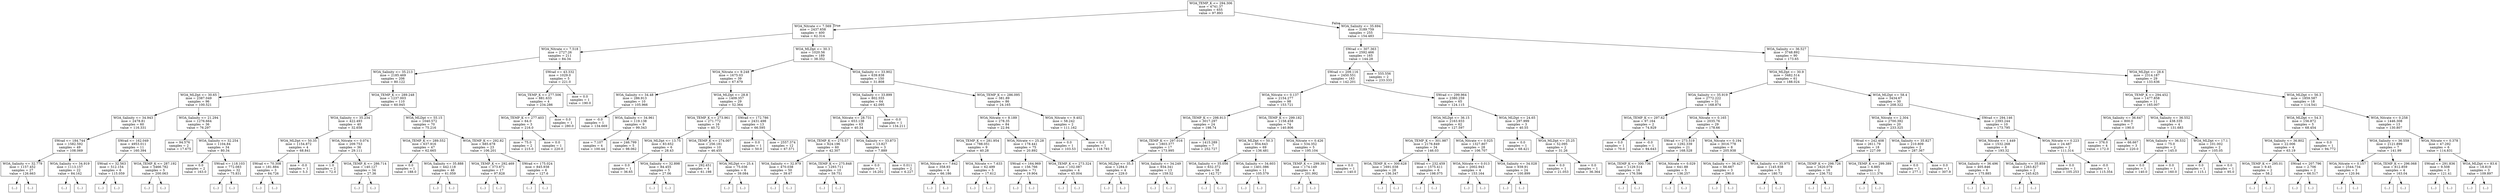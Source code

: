 digraph Tree {
node [shape=box] ;
0 [label="WOA_TEMP_K <= 294.306\nmse = 4741.37\nsamples = 655\nvalue = 97.893"] ;
1 [label="WOA_Nitrate <= 7.569\nmse = 2437.658\nsamples = 400\nvalue = 62.314"] ;
0 -> 1 [labeldistance=2.5, labelangle=45, headlabel="True"] ;
2 [label="WOA_Nitrate <= 7.518\nmse = 2727.26\nsamples = 211\nvalue = 84.34"] ;
1 -> 2 ;
3 [label="WOA_Salinity <= 35.213\nmse = 2185.469\nsamples = 206\nvalue = 80.122"] ;
2 -> 3 ;
4 [label="WOA_MLDpt <= 30.65\nmse = 2387.049\nsamples = 96\nvalue = 100.521"] ;
3 -> 4 ;
5 [label="WOA_Salinity <= 34.943\nmse = 2478.81\nsamples = 60\nvalue = 116.331"] ;
4 -> 5 ;
6 [label="SWrad <= 184.744\nmse = 1582.592\nsamples = 49\nvalue = 108.069"] ;
5 -> 6 ;
7 [label="WOA_Salinity <= 32.779\nmse = 1157.452\nsamples = 27\nvalue = 126.663"] ;
6 -> 7 ;
8 [label="(...)"] ;
7 -> 8 ;
31 [label="(...)"] ;
7 -> 31 ;
56 [label="WOA_Salinity <= 34.919\nmse = 1113.157\nsamples = 22\nvalue = 84.162"] ;
6 -> 56 ;
57 [label="(...)"] ;
56 -> 57 ;
92 [label="(...)"] ;
56 -> 92 ;
95 [label="SWrad <= 162.049\nmse = 4953.011\nsamples = 11\nvalue = 160.394"] ;
5 -> 95 ;
96 [label="SWrad <= 32.563\nmse = 512.154\nsamples = 6\nvalue = 115.059"] ;
95 -> 96 ;
97 [label="(...)"] ;
96 -> 97 ;
98 [label="(...)"] ;
96 -> 98 ;
103 [label="WOA_TEMP_K <= 287.192\nmse = 5466.782\nsamples = 5\nvalue = 200.063"] ;
95 -> 103 ;
104 [label="(...)"] ;
103 -> 104 ;
105 [label="(...)"] ;
103 -> 105 ;
112 [label="WOA_Salinity <= 21.294\nmse = 1276.664\nsamples = 36\nvalue = 76.297"] ;
4 -> 112 ;
113 [label="mse = 94.576\nsamples = 2\nvalue = 17.675"] ;
112 -> 113 ;
114 [label="WOA_Salinity <= 32.254\nmse = 1104.84\nsamples = 34\nvalue = 80.34"] ;
112 -> 114 ;
115 [label="mse = 0.0\nsamples = 2\nvalue = 163.0"] ;
114 -> 115 ;
116 [label="SWrad <= 118.103\nmse = 772.083\nsamples = 32\nvalue = 75.831"] ;
114 -> 116 ;
117 [label="(...)"] ;
116 -> 117 ;
148 [label="(...)"] ;
116 -> 148 ;
171 [label="WOA_TEMP_K <= 289.248\nmse = 1237.003\nsamples = 110\nvalue = 60.945"] ;
3 -> 171 ;
172 [label="WOA_Salinity <= 35.234\nmse = 422.493\nsamples = 40\nvalue = 32.658"] ;
171 -> 172 ;
173 [label="WOA_MLDpt <= 50.35\nmse = 1154.872\nsamples = 4\nvalue = 68.841"] ;
172 -> 173 ;
174 [label="SWrad <= 70.308\nmse = 181.884\nsamples = 3\nvalue = 84.726"] ;
173 -> 174 ;
175 [label="(...)"] ;
174 -> 175 ;
176 [label="(...)"] ;
174 -> 176 ;
177 [label="mse = -0.0\nsamples = 1\nvalue = 5.3"] ;
173 -> 177 ;
178 [label="WOA_Nitrate <= 0.074\nmse = 209.753\nsamples = 36\nvalue = 29.111"] ;
172 -> 178 ;
179 [label="mse = 1.0\nsamples = 2\nvalue = 72.0"] ;
178 -> 179 ;
180 [label="WOA_TEMP_K <= 286.714\nmse = 140.127\nsamples = 34\nvalue = 27.36"] ;
178 -> 180 ;
181 [label="(...)"] ;
180 -> 181 ;
200 [label="(...)"] ;
180 -> 200 ;
219 [label="WOA_MLDpt <= 55.15\nmse = 1040.572\nsamples = 70\nvalue = 75.216"] ;
171 -> 219 ;
220 [label="WOA_TEMP_K <= 289.552\nmse = 637.916\nsamples = 47\nvalue = 62.665"] ;
219 -> 220 ;
221 [label="mse = 0.0\nsamples = 1\nvalue = 188.0"] ;
220 -> 221 ;
222 [label="WOA_Salinity <= 35.888\nmse = 442.118\nsamples = 46\nvalue = 61.059"] ;
220 -> 222 ;
223 [label="(...)"] ;
222 -> 223 ;
264 [label="(...)"] ;
222 -> 264 ;
301 [label="WOA_TEMP_K <= 292.82\nmse = 685.678\nsamples = 23\nvalue = 106.201"] ;
219 -> 301 ;
302 [label="WOA_TEMP_K <= 292.469\nmse = 373.671\nsamples = 17\nvalue = 97.828"] ;
301 -> 302 ;
303 [label="(...)"] ;
302 -> 303 ;
310 [label="(...)"] ;
302 -> 310 ;
321 [label="SWrad <= 175.024\nmse = 845.938\nsamples = 6\nvalue = 127.6"] ;
301 -> 321 ;
322 [label="(...)"] ;
321 -> 322 ;
327 [label="(...)"] ;
321 -> 327 ;
328 [label="SWrad <= 43.332\nmse = 1029.0\nsamples = 5\nvalue = 221.0"] ;
2 -> 328 ;
329 [label="WOA_TEMP_K <= 277.506\nmse = 881.633\nsamples = 4\nvalue = 234.286"] ;
328 -> 329 ;
330 [label="WOA_TEMP_K <= 277.403\nmse = 64.0\nsamples = 3\nvalue = 216.0"] ;
329 -> 330 ;
331 [label="mse = 75.0\nsamples = 2\nvalue = 215.0"] ;
330 -> 331 ;
332 [label="mse = 0.0\nsamples = 1\nvalue = 220.0"] ;
330 -> 332 ;
333 [label="mse = 0.0\nsamples = 1\nvalue = 280.0"] ;
329 -> 333 ;
334 [label="mse = 0.0\nsamples = 1\nvalue = 190.0"] ;
328 -> 334 ;
335 [label="WOA_MLDpt <= 30.3\nmse = 1020.56\nsamples = 189\nvalue = 38.352"] ;
1 -> 335 ;
336 [label="WOA_Nitrate <= 9.248\nmse = 1675.03\nsamples = 39\nvalue = 67.679"] ;
335 -> 336 ;
337 [label="WOA_Salinity <= 34.48\nmse = 286.913\nsamples = 10\nvalue = 105.966"] ;
336 -> 337 ;
338 [label="mse = -0.0\nsamples = 1\nvalue = 134.669"] ;
337 -> 338 ;
339 [label="WOA_Salinity <= 34.961\nmse = 119.138\nsamples = 9\nvalue = 99.343"] ;
337 -> 339 ;
340 [label="mse = 7.107\nsamples = 4\nvalue = 100.44"] ;
339 -> 340 ;
341 [label="mse = 246.799\nsamples = 5\nvalue = 98.062"] ;
339 -> 341 ;
342 [label="WOA_MLDpt <= 28.8\nmse = 1409.357\nsamples = 29\nvalue = 52.364"] ;
336 -> 342 ;
343 [label="WOA_TEMP_K <= 273.961\nmse = 271.772\nsamples = 16\nvalue = 40.72"] ;
342 -> 343 ;
344 [label="WOA_MLDpt <= 13.75\nmse = 83.652\nsamples = 6\nvalue = 28.43"] ;
343 -> 344 ;
345 [label="mse = 0.0\nsamples = 1\nvalue = 36.65"] ;
344 -> 345 ;
346 [label="WOA_Salinity <= 32.898\nmse = 84.455\nsamples = 5\nvalue = 27.06"] ;
344 -> 346 ;
347 [label="(...)"] ;
346 -> 347 ;
348 [label="(...)"] ;
346 -> 348 ;
349 [label="WOA_TEMP_K <= 274.007\nmse = 256.181\nsamples = 10\nvalue = 46.455"] ;
343 -> 349 ;
350 [label="mse = 292.451\nsamples = 4\nvalue = 61.198"] ;
349 -> 350 ;
351 [label="WOA_MLDpt <= 25.4\nmse = 75.036\nsamples = 6\nvalue = 39.084"] ;
349 -> 351 ;
352 [label="(...)"] ;
351 -> 352 ;
359 [label="(...)"] ;
351 -> 359 ;
360 [label="SWrad <= 172.786\nmse = 2431.498\nsamples = 13\nvalue = 66.595"] ;
342 -> 360 ;
361 [label="mse = 0.0\nsamples = 1\nvalue = 50.0"] ;
360 -> 361 ;
362 [label="mse = 2557.374\nsamples = 12\nvalue = 67.571"] ;
360 -> 362 ;
363 [label="WOA_Salinity <= 33.902\nmse = 639.838\nsamples = 150\nvalue = 31.808"] ;
335 -> 363 ;
364 [label="WOA_Salinity <= 33.899\nmse = 802.555\nsamples = 64\nvalue = 42.095"] ;
363 -> 364 ;
365 [label="WOA_Nitrate <= 28.731\nmse = 653.138\nsamples = 63\nvalue = 40.34"] ;
364 -> 365 ;
366 [label="WOA_TEMP_K <= 275.57\nmse = 624.196\nsamples = 60\nvalue = 42.307"] ;
365 -> 366 ;
367 [label="WOA_Salinity <= 32.979\nmse = 470.038\nsamples = 50\nvalue = 39.67"] ;
366 -> 367 ;
368 [label="(...)"] ;
367 -> 368 ;
371 [label="(...)"] ;
367 -> 371 ;
446 [label="WOA_TEMP_K <= 275.848\nmse = 1293.711\nsamples = 10\nvalue = 59.751"] ;
366 -> 446 ;
447 [label="(...)"] ;
446 -> 447 ;
448 [label="(...)"] ;
446 -> 448 ;
465 [label="WOA_Salinity <= 33.873\nmse = 13.827\nsamples = 3\nvalue = 7.889"] ;
365 -> 465 ;
466 [label="mse = 0.0\nsamples = 1\nvalue = 16.202"] ;
465 -> 466 ;
467 [label="mse = 0.011\nsamples = 2\nvalue = 6.227"] ;
465 -> 467 ;
468 [label="mse = -0.0\nsamples = 1\nvalue = 134.211"] ;
364 -> 468 ;
469 [label="WOA_TEMP_K <= 286.095\nmse = 381.89\nsamples = 86\nvalue = 24.165"] ;
363 -> 469 ;
470 [label="WOA_Nitrate <= 8.189\nmse = 278.35\nsamples = 84\nvalue = 22.94"] ;
469 -> 470 ;
471 [label="WOA_TEMP_K <= 281.954\nmse = 788.051\nsamples = 9\nvalue = 40.28"] ;
470 -> 471 ;
472 [label="WOA_Nitrate <= 7.642\nmse = 358.93\nsamples = 4\nvalue = 66.186"] ;
471 -> 472 ;
473 [label="(...)"] ;
472 -> 473 ;
476 [label="(...)"] ;
472 -> 476 ;
479 [label="WOA_Nitrate <= 7.633\nmse = 62.499\nsamples = 5\nvalue = 17.612"] ;
471 -> 479 ;
480 [label="(...)"] ;
479 -> 480 ;
481 [label="(...)"] ;
479 -> 481 ;
486 [label="WOA_Nitrate <= 25.28\nmse = 178.441\nsamples = 75\nvalue = 20.892"] ;
470 -> 486 ;
487 [label="SWrad <= 164.969\nmse = 156.766\nsamples = 71\nvalue = 19.904"] ;
486 -> 487 ;
488 [label="(...)"] ;
487 -> 488 ;
527 [label="(...)"] ;
487 -> 527 ;
580 [label="WOA_TEMP_K <= 273.324\nmse = 102.087\nsamples = 4\nvalue = 45.004"] ;
486 -> 580 ;
581 [label="(...)"] ;
580 -> 581 ;
584 [label="(...)"] ;
580 -> 584 ;
587 [label="WOA_Nitrate <= 9.402\nmse = 58.242\nsamples = 2\nvalue = 111.162"] ;
469 -> 587 ;
588 [label="mse = 0.0\nsamples = 1\nvalue = 103.53"] ;
587 -> 588 ;
589 [label="mse = 0.0\nsamples = 1\nvalue = 118.793"] ;
587 -> 589 ;
590 [label="WOA_Salinity <= 35.694\nmse = 3189.759\nsamples = 255\nvalue = 154.483"] ;
0 -> 590 [labeldistance=2.5, labelangle=-45, headlabel="False"] ;
591 [label="SWrad <= 307.363\nmse = 2592.466\nsamples = 165\nvalue = 144.28"] ;
590 -> 591 ;
592 [label="SWrad <= 209.116\nmse = 2450.551\nsamples = 163\nvalue = 142.201"] ;
591 -> 592 ;
593 [label="WOA_Nitrate <= 0.137\nmse = 2154.277\nsamples = 98\nvalue = 153.721"] ;
592 -> 593 ;
594 [label="WOA_TEMP_K <= 298.913\nmse = 3017.297\nsamples = 24\nvalue = 198.74"] ;
593 -> 594 ;
595 [label="WOA_TEMP_K <= 297.016\nmse = 1803.377\nsamples = 17\nvalue = 173.995"] ;
594 -> 595 ;
596 [label="WOA_MLDpt <= 35.3\nmse = 1284.0\nsamples = 4\nvalue = 229.0"] ;
595 -> 596 ;
597 [label="(...)"] ;
596 -> 597 ;
598 [label="(...)"] ;
596 -> 598 ;
599 [label="WOA_Salinity <= 34.249\nmse = 934.341\nsamples = 13\nvalue = 159.52"] ;
595 -> 599 ;
600 [label="(...)"] ;
599 -> 600 ;
605 [label="(...)"] ;
599 -> 605 ;
612 [label="mse = 1415.289\nsamples = 7\nvalue = 252.727"] ;
594 -> 612 ;
613 [label="WOA_TEMP_K <= 299.182\nmse = 1158.458\nsamples = 74\nvalue = 140.806"] ;
593 -> 613 ;
614 [label="WOA_MLDpt <= 50.3\nmse = 954.643\nsamples = 69\nvalue = 136.481"] ;
613 -> 614 ;
615 [label="WOA_Salinity <= 35.056\nmse = 632.372\nsamples = 58\nvalue = 142.727"] ;
614 -> 615 ;
616 [label="(...)"] ;
615 -> 616 ;
693 [label="(...)"] ;
615 -> 693 ;
694 [label="WOA_Salinity <= 34.603\nmse = 1401.086\nsamples = 11\nvalue = 105.579"] ;
614 -> 694 ;
695 [label="(...)"] ;
694 -> 695 ;
706 [label="(...)"] ;
694 -> 706 ;
707 [label="WOA_Nitrate <= 0.426\nmse = 534.352\nsamples = 5\nvalue = 195.104"] ;
613 -> 707 ;
708 [label="WOA_TEMP_K <= 299.391\nmse = 174.149\nsamples = 4\nvalue = 201.992"] ;
707 -> 708 ;
709 [label="(...)"] ;
708 -> 709 ;
710 [label="(...)"] ;
708 -> 710 ;
715 [label="mse = 0.0\nsamples = 1\nvalue = 140.0"] ;
707 -> 715 ;
716 [label="SWrad <= 299.964\nmse = 2380.259\nsamples = 65\nvalue = 124.115"] ;
592 -> 716 ;
717 [label="WOA_MLDpt <= 36.15\nmse = 2163.933\nsamples = 62\nvalue = 127.597"] ;
716 -> 717 ;
718 [label="WOA_TEMP_K <= 301.987\nmse = 2176.849\nsamples = 34\nvalue = 146.03"] ;
717 -> 718 ;
719 [label="WOA_TEMP_K <= 300.628\nmse = 1691.038\nsamples = 28\nvalue = 136.347"] ;
718 -> 719 ;
720 [label="(...)"] ;
719 -> 720 ;
757 [label="(...)"] ;
719 -> 757 ;
774 [label="SWrad <= 232.459\nmse = 1575.411\nsamples = 6\nvalue = 198.075"] ;
718 -> 774 ;
775 [label="(...)"] ;
774 -> 775 ;
778 [label="(...)"] ;
774 -> 778 ;
783 [label="WOA_Nitrate <= 0.025\nmse = 1327.807\nsamples = 28\nvalue = 106.707"] ;
717 -> 783 ;
784 [label="WOA_Nitrate <= 0.013\nmse = 2002.943\nsamples = 4\nvalue = 153.164"] ;
783 -> 784 ;
785 [label="(...)"] ;
784 -> 785 ;
788 [label="(...)"] ;
784 -> 788 ;
791 [label="WOA_Salinity <= 34.028\nmse = 939.91\nsamples = 24\nvalue = 100.899"] ;
783 -> 791 ;
792 [label="(...)"] ;
791 -> 792 ;
793 [label="(...)"] ;
791 -> 793 ;
836 [label="WOA_MLDpt <= 24.65\nmse = 297.999\nsamples = 3\nvalue = 40.55"] ;
716 -> 836 ;
837 [label="mse = 0.0\nsamples = 1\nvalue = 68.421"] ;
836 -> 837 ;
838 [label="WOA_MLDpt <= 25.25\nmse = 52.095\nsamples = 2\nvalue = 31.26"] ;
836 -> 838 ;
839 [label="mse = 0.0\nsamples = 1\nvalue = 21.053"] ;
838 -> 839 ;
840 [label="mse = 0.0\nsamples = 1\nvalue = 36.364"] ;
838 -> 840 ;
841 [label="mse = 555.556\nsamples = 2\nvalue = 233.333"] ;
591 -> 841 ;
842 [label="WOA_Salinity <= 36.527\nmse = 3748.892\nsamples = 90\nvalue = 173.65"] ;
590 -> 842 ;
843 [label="WOA_MLDpt <= 30.9\nmse = 3482.514\nsamples = 61\nvalue = 188.024"] ;
842 -> 843 ;
844 [label="WOA_Salinity <= 35.919\nmse = 2772.222\nsamples = 31\nvalue = 168.874"] ;
843 -> 844 ;
845 [label="WOA_TEMP_K <= 297.62\nmse = 97.164\nsamples = 2\nvalue = 74.929"] ;
844 -> 845 ;
846 [label="mse = 0.0\nsamples = 1\nvalue = 70.0"] ;
845 -> 846 ;
847 [label="mse = -0.0\nsamples = 1\nvalue = 94.643"] ;
845 -> 847 ;
848 [label="WOA_Nitrate <= 0.165\nmse = 2035.76\nsamples = 29\nvalue = 178.66"] ;
844 -> 848 ;
849 [label="SWrad <= 273.519\nmse = 1292.339\nsamples = 21\nvalue = 168.528"] ;
848 -> 849 ;
850 [label="WOA_TEMP_K <= 300.736\nmse = 1129.514\nsamples = 16\nvalue = 176.596"] ;
849 -> 850 ;
851 [label="(...)"] ;
850 -> 851 ;
860 [label="(...)"] ;
850 -> 860 ;
861 [label="WOA_Nitrate <= 0.029\nmse = 641.88\nsamples = 5\nvalue = 136.257"] ;
849 -> 861 ;
862 [label="(...)"] ;
861 -> 862 ;
863 [label="(...)"] ;
861 -> 863 ;
868 [label="WOA_Nitrate <= 0.194\nmse = 3016.778\nsamples = 8\nvalue = 205.938"] ;
848 -> 868 ;
869 [label="WOA_Salinity <= 36.427\nmse = 66.667\nsamples = 3\nvalue = 290.0"] ;
868 -> 869 ;
870 [label="(...)"] ;
869 -> 870 ;
871 [label="(...)"] ;
869 -> 871 ;
872 [label="WOA_Salinity <= 35.975\nmse = 1145.938\nsamples = 5\nvalue = 180.72"] ;
868 -> 872 ;
873 [label="(...)"] ;
872 -> 873 ;
874 [label="(...)"] ;
872 -> 874 ;
879 [label="WOA_MLDpt <= 58.4\nmse = 3434.67\nsamples = 30\nvalue = 208.322"] ;
843 -> 879 ;
880 [label="WOA_Nitrate <= 2.304\nmse = 2700.392\nsamples = 20\nvalue = 233.325"] ;
879 -> 880 ;
881 [label="SWrad <= 242.408\nmse = 2611.79\nsamples = 18\nvalue = 227.09"] ;
880 -> 881 ;
882 [label="WOA_TEMP_K <= 298.726\nmse = 1620.079\nsamples = 16\nvalue = 236.732"] ;
881 -> 882 ;
883 [label="(...)"] ;
882 -> 883 ;
886 [label="(...)"] ;
882 -> 886 ;
891 [label="WOA_TEMP_K <= 299.389\nmse = 6.885\nsamples = 2\nvalue = 111.376"] ;
881 -> 891 ;
892 [label="(...)"] ;
891 -> 892 ;
893 [label="(...)"] ;
891 -> 893 ;
894 [label="WOA_Salinity <= 35.827\nmse = 210.809\nsamples = 2\nvalue = 287.367"] ;
880 -> 894 ;
895 [label="mse = 0.0\nsamples = 1\nvalue = 277.1"] ;
894 -> 895 ;
896 [label="mse = 0.0\nsamples = 1\nvalue = 307.9"] ;
894 -> 896 ;
897 [label="SWrad <= 294.146\nmse = 2393.244\nsamples = 10\nvalue = 173.795"] ;
879 -> 897 ;
898 [label="WOA_Nitrate <= 1.449\nmse = 1532.268\nsamples = 8\nvalue = 193.32"] ;
897 -> 898 ;
899 [label="WOA_Salinity <= 36.496\nmse = 405.846\nsamples = 6\nvalue = 175.885"] ;
898 -> 899 ;
900 [label="(...)"] ;
899 -> 900 ;
907 [label="(...)"] ;
899 -> 907 ;
908 [label="WOA_Salinity <= 35.859\nmse = 1263.827\nsamples = 2\nvalue = 245.625"] ;
898 -> 908 ;
909 [label="(...)"] ;
908 -> 909 ;
910 [label="(...)"] ;
908 -> 910 ;
911 [label="WOA_Nitrate <= 0.223\nmse = 24.487\nsamples = 2\nvalue = 111.314"] ;
897 -> 911 ;
912 [label="mse = 0.0\nsamples = 1\nvalue = 105.253"] ;
911 -> 912 ;
913 [label="mse = -0.0\nsamples = 1\nvalue = 115.354"] ;
911 -> 913 ;
914 [label="WOA_MLDpt <= 28.6\nmse = 2314.187\nsamples = 29\nvalue = 133.636"] ;
842 -> 914 ;
915 [label="WOA_TEMP_K <= 294.452\nmse = 1477.858\nsamples = 11\nvalue = 165.007"] ;
914 -> 915 ;
916 [label="WOA_Salinity <= 36.647\nmse = 800.0\nsamples = 7\nvalue = 190.0"] ;
915 -> 916 ;
917 [label="mse = 376.0\nsamples = 4\nvalue = 172.0"] ;
916 -> 917 ;
918 [label="mse = 66.667\nsamples = 3\nvalue = 220.0"] ;
916 -> 918 ;
919 [label="WOA_Salinity <= 36.552\nmse = 438.335\nsamples = 4\nvalue = 131.683"] ;
915 -> 919 ;
920 [label="WOA_Salinity <= 36.532\nmse = 75.0\nsamples = 2\nvalue = 145.0"] ;
919 -> 920 ;
921 [label="mse = 0.0\nsamples = 1\nvalue = 140.0"] ;
920 -> 921 ;
922 [label="mse = 0.0\nsamples = 1\nvalue = 160.0"] ;
920 -> 922 ;
923 [label="WOA_MLDpt <= 17.1\nmse = 101.002\nsamples = 2\nvalue = 105.05"] ;
919 -> 923 ;
924 [label="mse = 0.0\nsamples = 1\nvalue = 115.1"] ;
923 -> 924 ;
925 [label="mse = 0.0\nsamples = 1\nvalue = 95.0"] ;
923 -> 925 ;
926 [label="WOA_MLDpt <= 56.3\nmse = 1859.587\nsamples = 18\nvalue = 114.541"] ;
914 -> 926 ;
927 [label="WOA_MLDpt <= 54.3\nmse = 156.872\nsamples = 5\nvalue = 68.454"] ;
926 -> 927 ;
928 [label="WOA_Salinity <= 36.802\nmse = 22.006\nsamples = 4\nvalue = 63.19"] ;
927 -> 928 ;
929 [label="WOA_TEMP_K <= 295.01\nmse = 9.45\nsamples = 2\nvalue = 58.2"] ;
928 -> 929 ;
930 [label="(...)"] ;
929 -> 930 ;
931 [label="(...)"] ;
929 -> 931 ;
932 [label="SWrad <= 207.796\nmse = 2.706\nsamples = 2\nvalue = 66.517"] ;
928 -> 932 ;
933 [label="(...)"] ;
932 -> 933 ;
934 [label="(...)"] ;
932 -> 934 ;
935 [label="mse = 0.0\nsamples = 1\nvalue = 94.772"] ;
927 -> 935 ;
936 [label="WOA_Nitrate <= 0.258\nmse = 1446.308\nsamples = 13\nvalue = 130.807"] ;
926 -> 936 ;
937 [label="WOA_Salinity <= 36.559\nmse = 2121.899\nsamples = 7\nvalue = 141.99"] ;
936 -> 937 ;
938 [label="WOA_Nitrate <= 0.157\nmse = 2544.734\nsamples = 3\nvalue = 120.94"] ;
937 -> 938 ;
939 [label="(...)"] ;
938 -> 939 ;
940 [label="(...)"] ;
938 -> 940 ;
941 [label="WOA_TEMP_K <= 296.068\nmse = 812.859\nsamples = 4\nvalue = 163.04"] ;
937 -> 941 ;
942 [label="(...)"] ;
941 -> 942 ;
943 [label="(...)"] ;
941 -> 943 ;
948 [label="WOA_Nitrate <= 0.378\nmse = 47.292\nsamples = 6\nvalue = 114.831"] ;
936 -> 948 ;
949 [label="SWrad <= 291.836\nmse = 9.508\nsamples = 3\nvalue = 121.41"] ;
948 -> 949 ;
950 [label="(...)"] ;
949 -> 950 ;
953 [label="(...)"] ;
949 -> 953 ;
954 [label="WOA_MLDpt <= 83.6\nmse = 18.819\nsamples = 3\nvalue = 109.897"] ;
948 -> 954 ;
955 [label="(...)"] ;
954 -> 955 ;
958 [label="(...)"] ;
954 -> 958 ;
}